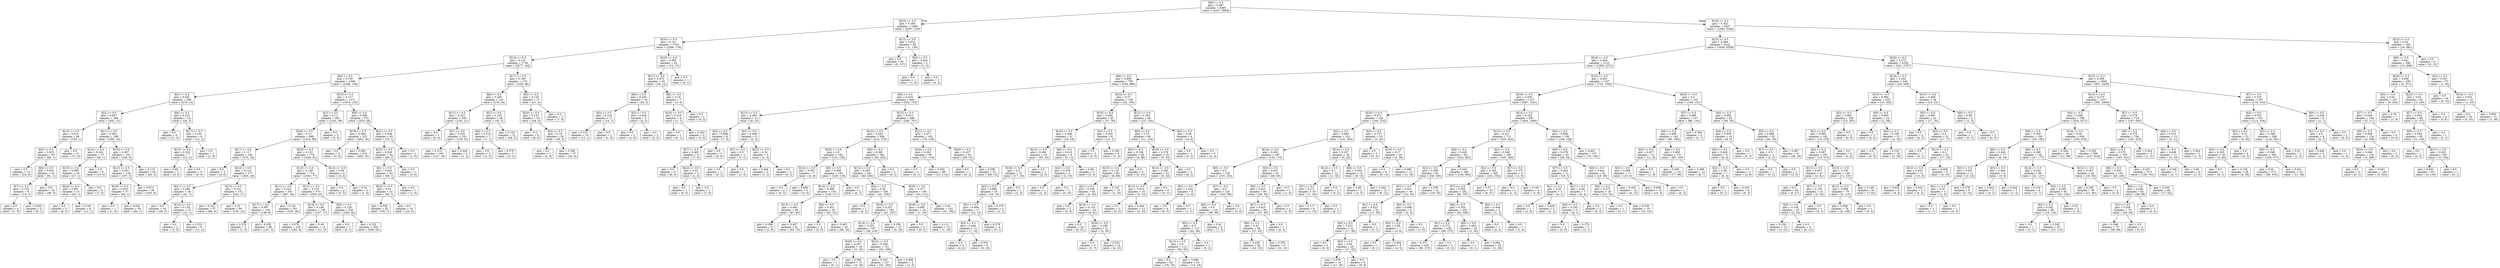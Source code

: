 digraph Tree {
node [shape=box] ;
0 [label="X[9] <= 0.5\ngini = 0.487\nsamples = 6385\nvalue = [4237, 5858]"] ;
1 [label="X[10] <= 0.5\ngini = 0.194\nsamples = 1848\nvalue = [2597, 318]"] ;
0 -> 1 [labeldistance=2.5, labelangle=45, headlabel="True"] ;
2 [label="X[16] <= 0.5\ngini = 0.121\nsamples = 1763\nvalue = [2596, 179]"] ;
1 -> 2 ;
3 [label="X[12] <= 0.5\ngini = 0.114\nsamples = 1739\nvalue = [2577, 166]"] ;
2 -> 3 ;
4 [label="X[4] <= 0.5\ngini = 0.105\nsamples = 1569\nvalue = [2348, 138]"] ;
3 -> 4 ;
5 [label="X[3] <= 0.5\ngini = 0.052\nsamples = 298\nvalue = [474, 13]"] ;
4 -> 5 ;
6 [label="X[2] <= 0.5\ngini = 0.047\nsamples = 284\nvalue = [450, 11]"] ;
5 -> 6 ;
7 [label="X[13] <= 0.5\ngini = 0.013\nsamples = 96\nvalue = [155, 1]"] ;
6 -> 7 ;
8 [label="X[0] <= 0.5\ngini = 0.023\nsamples = 55\nvalue = [84, 1]"] ;
7 -> 8 ;
9 [label="gini = 0.0\nsamples = 14\nvalue = [23, 0]"] ;
8 -> 9 ;
10 [label="X[6] <= 0.5\ngini = 0.032\nsamples = 41\nvalue = [61, 1]"] ;
8 -> 10 ;
11 [label="X[7] <= 0.5\ngini = 0.133\nsamples = 9\nvalue = [13, 1]"] ;
10 -> 11 ;
12 [label="gini = 0.0\nsamples = 4\nvalue = [7, 0]"] ;
11 -> 12 ;
13 [label="gini = 0.245\nsamples = 5\nvalue = [6, 1]"] ;
11 -> 13 ;
14 [label="gini = 0.0\nsamples = 32\nvalue = [48, 0]"] ;
10 -> 14 ;
15 [label="gini = 0.0\nsamples = 41\nvalue = [71, 0]"] ;
7 -> 15 ;
16 [label="X[11] <= 0.5\ngini = 0.063\nsamples = 188\nvalue = [295, 10]"] ;
6 -> 16 ;
17 [label="X[14] <= 0.5\ngini = 0.042\nsamples = 27\nvalue = [46, 1]"] ;
16 -> 17 ;
18 [label="X[15] <= 0.5\ngini = 0.069\nsamples = 18\nvalue = [27, 1]"] ;
17 -> 18 ;
19 [label="X[24] <= 0.5\ngini = 0.091\nsamples = 13\nvalue = [20, 1]"] ;
18 -> 19 ;
20 [label="gini = 0.0\nsamples = 5\nvalue = [8, 0]"] ;
19 -> 20 ;
21 [label="gini = 0.142\nsamples = 8\nvalue = [12, 1]"] ;
19 -> 21 ;
22 [label="gini = 0.0\nsamples = 5\nvalue = [7, 0]"] ;
18 -> 22 ;
23 [label="gini = 0.0\nsamples = 9\nvalue = [19, 0]"] ;
17 -> 23 ;
24 [label="X[14] <= 0.5\ngini = 0.067\nsamples = 161\nvalue = [249, 9]"] ;
16 -> 24 ;
25 [label="X[13] <= 0.5\ngini = 0.051\nsamples = 116\nvalue = [187, 5]"] ;
24 -> 25 ;
26 [label="X[19] <= 0.5\ngini = 0.023\nsamples = 57\nvalue = [84, 1]"] ;
25 -> 26 ;
27 [label="gini = 0.0\nsamples = 1\nvalue = [1, 0]"] ;
26 -> 27 ;
28 [label="gini = 0.024\nsamples = 56\nvalue = [83, 1]"] ;
26 -> 28 ;
29 [label="gini = 0.072\nsamples = 59\nvalue = [103, 4]"] ;
25 -> 29 ;
30 [label="gini = 0.114\nsamples = 45\nvalue = [62, 4]"] ;
24 -> 30 ;
31 [label="X[6] <= 0.5\ngini = 0.142\nsamples = 14\nvalue = [24, 2]"] ;
5 -> 31 ;
32 [label="gini = 0.0\nsamples = 6\nvalue = [11, 0]"] ;
31 -> 32 ;
33 [label="X[17] <= 0.5\ngini = 0.231\nsamples = 8\nvalue = [13, 2]"] ;
31 -> 33 ;
34 [label="X[13] <= 0.5\ngini = 0.245\nsamples = 7\nvalue = [12, 2]"] ;
33 -> 34 ;
35 [label="gini = 0.48\nsamples = 2\nvalue = [3, 2]"] ;
34 -> 35 ;
36 [label="gini = 0.0\nsamples = 5\nvalue = [9, 0]"] ;
34 -> 36 ;
37 [label="gini = 0.0\nsamples = 1\nvalue = [1, 0]"] ;
33 -> 37 ;
38 [label="X[15] <= 0.5\ngini = 0.117\nsamples = 1271\nvalue = [1874, 125]"] ;
4 -> 38 ;
39 [label="X[1] <= 0.5\ngini = 0.13\nsamples = 901\nvalue = [1321, 99]"] ;
38 -> 39 ;
40 [label="X[24] <= 0.5\ngini = 0.13\nsamples = 898\nvalue = [1316, 99]"] ;
39 -> 40 ;
41 [label="X[17] <= 0.5\ngini = 0.117\nsamples = 180\nvalue = [270, 18]"] ;
40 -> 41 ;
42 [label="gini = 0.0\nsamples = 3\nvalue = [5, 0]"] ;
41 -> 42 ;
43 [label="X[23] <= 0.5\ngini = 0.119\nsamples = 177\nvalue = [265, 18]"] ;
41 -> 43 ;
44 [label="X[21] <= 0.5\ngini = 0.046\nsamples = 26\nvalue = [41, 1]"] ;
43 -> 44 ;
45 [label="gini = 0.0\nsamples = 16\nvalue = [28, 0]"] ;
44 -> 45 ;
46 [label="X[13] <= 0.5\ngini = 0.133\nsamples = 10\nvalue = [13, 1]"] ;
44 -> 46 ;
47 [label="gini = 0.0\nsamples = 2\nvalue = [2, 0]"] ;
46 -> 47 ;
48 [label="gini = 0.153\nsamples = 8\nvalue = [11, 1]"] ;
46 -> 48 ;
49 [label="X[13] <= 0.5\ngini = 0.131\nsamples = 151\nvalue = [224, 17]"] ;
43 -> 49 ;
50 [label="gini = 0.101\nsamples = 57\nvalue = [89, 5]"] ;
49 -> 50 ;
51 [label="gini = 0.15\nsamples = 94\nvalue = [135, 12]"] ;
49 -> 51 ;
52 [label="X[20] <= 0.5\ngini = 0.133\nsamples = 718\nvalue = [1046, 81]"] ;
40 -> 52 ;
53 [label="X[13] <= 0.5\ngini = 0.128\nsamples = 714\nvalue = [1043, 77]"] ;
52 -> 53 ;
54 [label="X[11] <= 0.5\ngini = 0.122\nsamples = 341\nvalue = [487, 34]"] ;
53 -> 54 ;
55 [label="X[17] <= 0.5\ngini = 0.097\nsamples = 100\nvalue = [148, 8]"] ;
54 -> 55 ;
56 [label="gini = 0.278\nsamples = 2\nvalue = [1, 5]"] ;
55 -> 56 ;
57 [label="gini = 0.039\nsamples = 98\nvalue = [147, 3]"] ;
55 -> 57 ;
58 [label="gini = 0.132\nsamples = 241\nvalue = [339, 26]"] ;
54 -> 58 ;
59 [label="X[11] <= 0.5\ngini = 0.133\nsamples = 373\nvalue = [556, 43]"] ;
53 -> 59 ;
60 [label="X[19] <= 0.5\ngini = 0.146\nsamples = 138\nvalue = [197, 17]"] ;
59 -> 60 ;
61 [label="gini = 0.079\nsamples = 126\nvalue = [185, 8]"] ;
60 -> 61 ;
62 [label="gini = 0.49\nsamples = 12\nvalue = [12, 9]"] ;
60 -> 62 ;
63 [label="X[0] <= 0.5\ngini = 0.126\nsamples = 235\nvalue = [359, 26]"] ;
59 -> 63 ;
64 [label="gini = 0.0\nsamples = 1\nvalue = [0, 1]"] ;
63 -> 64 ;
65 [label="gini = 0.122\nsamples = 234\nvalue = [359, 25]"] ;
63 -> 65 ;
66 [label="X[14] <= 0.5\ngini = 0.49\nsamples = 4\nvalue = [3, 4]"] ;
52 -> 66 ;
67 [label="gini = 0.0\nsamples = 2\nvalue = [2, 0]"] ;
66 -> 67 ;
68 [label="gini = 0.32\nsamples = 2\nvalue = [1, 4]"] ;
66 -> 68 ;
69 [label="gini = 0.0\nsamples = 3\nvalue = [5, 0]"] ;
39 -> 69 ;
70 [label="X[8] <= 0.5\ngini = 0.086\nsamples = 370\nvalue = [553, 26]"] ;
38 -> 70 ;
71 [label="X[19] <= 0.5\ngini = 0.094\nsamples = 325\nvalue = [483, 25]"] ;
70 -> 71 ;
72 [label="gini = 0.0\nsamples = 2\nvalue = [3, 0]"] ;
71 -> 72 ;
73 [label="gini = 0.094\nsamples = 323\nvalue = [480, 25]"] ;
71 -> 73 ;
74 [label="X[21] <= 0.5\ngini = 0.028\nsamples = 45\nvalue = [70, 1]"] ;
70 -> 74 ;
75 [label="X[22] <= 0.5\ngini = 0.028\nsamples = 44\nvalue = [69, 1]"] ;
74 -> 75 ;
76 [label="X[1] <= 0.5\ngini = 0.029\nsamples = 43\nvalue = [66, 1]"] ;
75 -> 76 ;
77 [label="X[23] <= 0.5\ngini = 0.03\nsamples = 42\nvalue = [65, 1]"] ;
76 -> 77 ;
78 [label="gini = 0.038\nsamples = 32\nvalue = [50, 1]"] ;
77 -> 78 ;
79 [label="gini = 0.0\nsamples = 10\nvalue = [15, 0]"] ;
77 -> 79 ;
80 [label="gini = 0.0\nsamples = 1\nvalue = [1, 0]"] ;
76 -> 80 ;
81 [label="gini = 0.0\nsamples = 1\nvalue = [3, 0]"] ;
75 -> 81 ;
82 [label="gini = 0.0\nsamples = 1\nvalue = [1, 0]"] ;
74 -> 82 ;
83 [label="X[17] <= 0.5\ngini = 0.194\nsamples = 170\nvalue = [229, 28]"] ;
3 -> 83 ;
84 [label="X[6] <= 0.5\ngini = 0.209\nsamples = 133\nvalue = [178, 24]"] ;
83 -> 84 ;
85 [label="X[11] <= 0.5\ngini = 0.223\nsamples = 105\nvalue = [143, 21]"] ;
84 -> 85 ;
86 [label="gini = 0.0\nsamples = 3\nvalue = [5, 0]"] ;
85 -> 86 ;
87 [label="X[7] <= 0.5\ngini = 0.229\nsamples = 102\nvalue = [138, 21]"] ;
85 -> 87 ;
88 [label="gini = 0.214\nsamples = 100\nvalue = [137, 19]"] ;
87 -> 88 ;
89 [label="gini = 0.444\nsamples = 2\nvalue = [1, 2]"] ;
87 -> 89 ;
90 [label="X[2] <= 0.5\ngini = 0.145\nsamples = 28\nvalue = [35, 3]"] ;
84 -> 90 ;
91 [label="X[0] <= 0.5\ngini = 0.219\nsamples = 7\nvalue = [7, 1]"] ;
90 -> 91 ;
92 [label="gini = 0.0\nsamples = 2\nvalue = [2, 0]"] ;
91 -> 92 ;
93 [label="gini = 0.278\nsamples = 5\nvalue = [5, 1]"] ;
91 -> 93 ;
94 [label="gini = 0.124\nsamples = 21\nvalue = [28, 2]"] ;
90 -> 94 ;
95 [label="X[2] <= 0.5\ngini = 0.135\nsamples = 37\nvalue = [51, 4]"] ;
83 -> 95 ;
96 [label="X[24] <= 0.5\ngini = 0.153\nsamples = 34\nvalue = [44, 4]"] ;
95 -> 96 ;
97 [label="gini = 0.0\nsamples = 6\nvalue = [8, 0]"] ;
96 -> 97 ;
98 [label="X[4] <= 0.5\ngini = 0.18\nsamples = 28\nvalue = [36, 4]"] ;
96 -> 98 ;
99 [label="gini = 0.0\nsamples = 1\nvalue = [2, 0]"] ;
98 -> 99 ;
100 [label="gini = 0.188\nsamples = 27\nvalue = [34, 4]"] ;
98 -> 100 ;
101 [label="gini = 0.0\nsamples = 3\nvalue = [7, 0]"] ;
95 -> 101 ;
102 [label="X[20] <= 0.5\ngini = 0.482\nsamples = 24\nvalue = [19, 13]"] ;
2 -> 102 ;
103 [label="X[17] <= 0.5\ngini = 0.475\nsamples = 23\nvalue = [19, 12]"] ;
102 -> 103 ;
104 [label="X[6] <= 0.5\ngini = 0.245\nsamples = 16\nvalue = [18, 3]"] ;
103 -> 104 ;
105 [label="X[5] <= 0.5\ngini = 0.124\nsamples = 11\nvalue = [14, 1]"] ;
104 -> 105 ;
106 [label="gini = 0.133\nsamples = 10\nvalue = [13, 1]"] ;
105 -> 106 ;
107 [label="gini = 0.0\nsamples = 1\nvalue = [1, 0]"] ;
105 -> 107 ;
108 [label="X[2] <= 0.5\ngini = 0.444\nsamples = 5\nvalue = [4, 2]"] ;
104 -> 108 ;
109 [label="gini = 0.0\nsamples = 2\nvalue = [2, 0]"] ;
108 -> 109 ;
110 [label="gini = 0.5\nsamples = 3\nvalue = [2, 2]"] ;
108 -> 110 ;
111 [label="X[6] <= 0.5\ngini = 0.18\nsamples = 7\nvalue = [1, 9]"] ;
103 -> 111 ;
112 [label="X[24] <= 0.5\ngini = 0.219\nsamples = 6\nvalue = [1, 7]"] ;
111 -> 112 ;
113 [label="gini = 0.0\nsamples = 1\nvalue = [0, 1]"] ;
112 -> 113 ;
114 [label="gini = 0.245\nsamples = 5\nvalue = [1, 6]"] ;
112 -> 114 ;
115 [label="gini = 0.0\nsamples = 1\nvalue = [0, 2]"] ;
111 -> 115 ;
116 [label="gini = 0.0\nsamples = 1\nvalue = [0, 1]"] ;
102 -> 116 ;
117 [label="X[12] <= 0.5\ngini = 0.014\nsamples = 85\nvalue = [1, 139]"] ;
1 -> 117 ;
118 [label="gini = 0.0\nsamples = 83\nvalue = [0, 137]"] ;
117 -> 118 ;
119 [label="X[0] <= 0.5\ngini = 0.444\nsamples = 2\nvalue = [1, 2]"] ;
117 -> 119 ;
120 [label="gini = 0.0\nsamples = 1\nvalue = [1, 0]"] ;
119 -> 120 ;
121 [label="gini = 0.0\nsamples = 1\nvalue = [0, 2]"] ;
119 -> 121 ;
122 [label="X[16] <= 0.5\ngini = 0.352\nsamples = 4537\nvalue = [1640, 5540]"] ;
0 -> 122 [labeldistance=2.5, labelangle=-45, headlabel="False"] ;
123 [label="X[23] <= 0.5\ngini = 0.369\nsamples = 4232\nvalue = [1630, 5059]"] ;
122 -> 123 ;
124 [label="X[24] <= 0.5\ngini = 0.438\nsamples = 2132\nvalue = [1089, 2272]"] ;
123 -> 124 ;
125 [label="X[6] <= 0.5\ngini = 0.409\nsamples = 795\nvalue = [354, 880]"] ;
124 -> 125 ;
126 [label="X[0] <= 0.5\ngini = 0.416\nsamples = 659\nvalue = [302, 720]"] ;
125 -> 126 ;
127 [label="X[13] <= 0.5\ngini = 0.483\nsamples = 13\nvalue = [9, 13]"] ;
126 -> 127 ;
128 [label="X[3] <= 0.5\ngini = 0.498\nsamples = 8\nvalue = [7, 8]"] ;
127 -> 128 ;
129 [label="X[7] <= 0.5\ngini = 0.463\nsamples = 5\nvalue = [7, 4]"] ;
128 -> 129 ;
130 [label="gini = 0.0\nsamples = 3\nvalue = [6, 0]"] ;
129 -> 130 ;
131 [label="X[22] <= 0.5\ngini = 0.32\nsamples = 2\nvalue = [1, 4]"] ;
129 -> 131 ;
132 [label="gini = 0.0\nsamples = 1\nvalue = [0, 4]"] ;
131 -> 132 ;
133 [label="gini = 0.0\nsamples = 1\nvalue = [1, 0]"] ;
131 -> 133 ;
134 [label="gini = 0.0\nsamples = 3\nvalue = [0, 4]"] ;
128 -> 134 ;
135 [label="X[3] <= 0.5\ngini = 0.408\nsamples = 5\nvalue = [2, 5]"] ;
127 -> 135 ;
136 [label="X[7] <= 0.5\ngini = 0.5\nsamples = 2\nvalue = [1, 1]"] ;
135 -> 136 ;
137 [label="gini = 0.0\nsamples = 1\nvalue = [0, 1]"] ;
136 -> 137 ;
138 [label="gini = 0.0\nsamples = 1\nvalue = [1, 0]"] ;
136 -> 138 ;
139 [label="X[22] <= 0.5\ngini = 0.32\nsamples = 3\nvalue = [1, 4]"] ;
135 -> 139 ;
140 [label="gini = 0.444\nsamples = 2\nvalue = [1, 2]"] ;
139 -> 140 ;
141 [label="gini = 0.0\nsamples = 1\nvalue = [0, 2]"] ;
139 -> 141 ;
142 [label="X[15] <= 0.5\ngini = 0.414\nsamples = 646\nvalue = [293, 707]"] ;
126 -> 142 ;
143 [label="X[22] <= 0.5\ngini = 0.394\nsamples = 504\nvalue = [214, 578]"] ;
142 -> 143 ;
144 [label="X[20] <= 0.5\ngini = 0.5\nsamples = 162\nvalue = [131, 126]"] ;
143 -> 144 ;
145 [label="X[14] <= 0.5\ngini = 0.397\nsamples = 7\nvalue = [3, 8]"] ;
144 -> 145 ;
146 [label="gini = 0.0\nsamples = 2\nvalue = [0, 3]"] ;
145 -> 146 ;
147 [label="gini = 0.469\nsamples = 5\nvalue = [3, 5]"] ;
145 -> 147 ;
148 [label="X[5] <= 0.5\ngini = 0.499\nsamples = 155\nvalue = [128, 118]"] ;
144 -> 148 ;
149 [label="X[14] <= 0.5\ngini = 0.499\nsamples = 154\nvalue = [128, 117]"] ;
148 -> 149 ;
150 [label="X[13] <= 0.5\ngini = 0.493\nsamples = 99\nvalue = [67, 85]"] ;
149 -> 150 ;
151 [label="gini = 0.298\nsamples = 8\nvalue = [2, 9]"] ;
150 -> 151 ;
152 [label="gini = 0.497\nsamples = 91\nvalue = [65, 76]"] ;
150 -> 152 ;
153 [label="X[4] <= 0.5\ngini = 0.451\nsamples = 55\nvalue = [61, 32]"] ;
149 -> 153 ;
154 [label="gini = 0.0\nsamples = 2\nvalue = [5, 0]"] ;
153 -> 154 ;
155 [label="gini = 0.463\nsamples = 53\nvalue = [56, 32]"] ;
153 -> 155 ;
156 [label="gini = 0.0\nsamples = 1\nvalue = [0, 1]"] ;
148 -> 156 ;
157 [label="X[5] <= 0.5\ngini = 0.262\nsamples = 342\nvalue = [83, 452]"] ;
143 -> 157 ;
158 [label="X[13] <= 0.5\ngini = 0.263\nsamples = 341\nvalue = [83, 450]"] ;
157 -> 158 ;
159 [label="X[4] <= 0.5\ngini = 0.25\nsamples = 183\nvalue = [41, 239]"] ;
158 -> 159 ;
160 [label="gini = 0.0\nsamples = 1\nvalue = [0, 2]"] ;
159 -> 160 ;
161 [label="X[18] <= 0.5\ngini = 0.251\nsamples = 182\nvalue = [41, 237]"] ;
159 -> 161 ;
162 [label="X[14] <= 0.5\ngini = 0.253\nsamples = 167\nvalue = [38, 218]"] ;
161 -> 162 ;
163 [label="X[20] <= 0.5\ngini = 0.287\nsamples = 16\nvalue = [4, 19]"] ;
162 -> 163 ;
164 [label="gini = 0.0\nsamples = 1\nvalue = [0, 1]"] ;
163 -> 164 ;
165 [label="gini = 0.298\nsamples = 15\nvalue = [4, 18]"] ;
163 -> 165 ;
166 [label="X[19] <= 0.5\ngini = 0.249\nsamples = 151\nvalue = [34, 199]"] ;
162 -> 166 ;
167 [label="gini = 0.243\nsamples = 147\nvalue = [32, 194]"] ;
166 -> 167 ;
168 [label="gini = 0.408\nsamples = 4\nvalue = [2, 5]"] ;
166 -> 168 ;
169 [label="gini = 0.236\nsamples = 15\nvalue = [3, 19]"] ;
161 -> 169 ;
170 [label="X[20] <= 0.5\ngini = 0.277\nsamples = 158\nvalue = [42, 211]"] ;
158 -> 170 ;
171 [label="X[18] <= 0.5\ngini = 0.095\nsamples = 16\nvalue = [1, 19]"] ;
170 -> 171 ;
172 [label="gini = 0.0\nsamples = 3\nvalue = [0, 3]"] ;
171 -> 172 ;
173 [label="gini = 0.111\nsamples = 13\nvalue = [1, 16]"] ;
171 -> 173 ;
174 [label="gini = 0.29\nsamples = 142\nvalue = [41, 192]"] ;
170 -> 174 ;
175 [label="gini = 0.0\nsamples = 1\nvalue = [0, 2]"] ;
157 -> 175 ;
176 [label="X[21] <= 0.5\ngini = 0.471\nsamples = 142\nvalue = [79, 129]"] ;
142 -> 176 ;
177 [label="X[20] <= 0.5\ngini = 0.263\nsamples = 90\nvalue = [21, 114]"] ;
176 -> 177 ;
178 [label="gini = 0.0\nsamples = 1\nvalue = [0, 1]"] ;
177 -> 178 ;
179 [label="gini = 0.264\nsamples = 89\nvalue = [21, 113]"] ;
177 -> 179 ;
180 [label="X[20] <= 0.5\ngini = 0.327\nsamples = 52\nvalue = [58, 15]"] ;
176 -> 180 ;
181 [label="gini = 0.0\nsamples = 1\nvalue = [0, 2]"] ;
180 -> 181 ;
182 [label="gini = 0.299\nsamples = 51\nvalue = [58, 13]"] ;
180 -> 182 ;
183 [label="X[22] <= 0.5\ngini = 0.37\nsamples = 136\nvalue = [52, 160]"] ;
125 -> 183 ;
184 [label="X[15] <= 0.5\ngini = 0.495\nsamples = 40\nvalue = [37, 30]"] ;
183 -> 184 ;
185 [label="X[14] <= 0.5\ngini = 0.498\nsamples = 31\nvalue = [25, 28]"] ;
184 -> 185 ;
186 [label="X[12] <= 0.5\ngini = 0.494\nsamples = 22\nvalue = [20, 16]"] ;
185 -> 186 ;
187 [label="X[18] <= 0.5\ngini = 0.5\nsamples = 21\nvalue = [17, 16]"] ;
186 -> 187 ;
188 [label="X[3] <= 0.5\ngini = 0.499\nsamples = 20\nvalue = [15, 16]"] ;
187 -> 188 ;
189 [label="X[1] <= 0.5\ngini = 0.494\nsamples = 17\nvalue = [12, 15]"] ;
188 -> 189 ;
190 [label="X[2] <= 0.5\ngini = 0.444\nsamples = 13\nvalue = [7, 14]"] ;
189 -> 190 ;
191 [label="gini = 0.5\nsamples = 5\nvalue = [4, 4]"] ;
190 -> 191 ;
192 [label="gini = 0.355\nsamples = 8\nvalue = [3, 10]"] ;
190 -> 192 ;
193 [label="gini = 0.278\nsamples = 4\nvalue = [5, 1]"] ;
189 -> 193 ;
194 [label="gini = 0.375\nsamples = 3\nvalue = [3, 1]"] ;
188 -> 194 ;
195 [label="gini = 0.0\nsamples = 1\nvalue = [2, 0]"] ;
187 -> 195 ;
196 [label="gini = 0.0\nsamples = 1\nvalue = [3, 0]"] ;
186 -> 196 ;
197 [label="X[0] <= 0.5\ngini = 0.415\nsamples = 9\nvalue = [5, 12]"] ;
185 -> 197 ;
198 [label="X[2] <= 0.5\ngini = 0.278\nsamples = 4\nvalue = [2, 10]"] ;
197 -> 198 ;
199 [label="gini = 0.0\nsamples = 1\nvalue = [2, 0]"] ;
198 -> 199 ;
200 [label="gini = 0.0\nsamples = 3\nvalue = [0, 10]"] ;
198 -> 200 ;
201 [label="gini = 0.48\nsamples = 5\nvalue = [3, 2]"] ;
197 -> 201 ;
202 [label="X[2] <= 0.5\ngini = 0.245\nsamples = 9\nvalue = [12, 2]"] ;
184 -> 202 ;
203 [label="gini = 0.0\nsamples = 3\nvalue = [5, 0]"] ;
202 -> 203 ;
204 [label="gini = 0.346\nsamples = 6\nvalue = [7, 2]"] ;
202 -> 204 ;
205 [label="X[12] <= 0.5\ngini = 0.185\nsamples = 96\nvalue = [15, 130]"] ;
183 -> 205 ;
206 [label="X[0] <= 0.5\ngini = 0.15\nsamples = 90\nvalue = [11, 124]"] ;
205 -> 206 ;
207 [label="X[3] <= 0.5\ngini = 0.108\nsamples = 65\nvalue = [6, 99]"] ;
206 -> 207 ;
208 [label="X[15] <= 0.5\ngini = 0.118\nsamples = 60\nvalue = [6, 89]"] ;
207 -> 208 ;
209 [label="X[2] <= 0.5\ngini = 0.109\nsamples = 45\nvalue = [4, 65]"] ;
208 -> 209 ;
210 [label="gini = 0.0\nsamples = 2\nvalue = [0, 4]"] ;
209 -> 210 ;
211 [label="X[14] <= 0.5\ngini = 0.116\nsamples = 43\nvalue = [4, 61]"] ;
209 -> 211 ;
212 [label="gini = 0.0\nsamples = 22\nvalue = [0, 31]"] ;
211 -> 212 ;
213 [label="X[20] <= 0.5\ngini = 0.208\nsamples = 21\nvalue = [4, 30]"] ;
211 -> 213 ;
214 [label="gini = 0.0\nsamples = 5\nvalue = [0, 7]"] ;
213 -> 214 ;
215 [label="gini = 0.252\nsamples = 16\nvalue = [4, 23]"] ;
213 -> 215 ;
216 [label="gini = 0.142\nsamples = 15\nvalue = [2, 24]"] ;
208 -> 216 ;
217 [label="gini = 0.0\nsamples = 5\nvalue = [0, 10]"] ;
207 -> 217 ;
218 [label="X[18] <= 0.5\ngini = 0.278\nsamples = 25\nvalue = [5, 25]"] ;
206 -> 218 ;
219 [label="X[14] <= 0.5\ngini = 0.293\nsamples = 23\nvalue = [5, 23]"] ;
218 -> 219 ;
220 [label="X[13] <= 0.5\ngini = 0.415\nsamples = 15\nvalue = [5, 12]"] ;
219 -> 220 ;
221 [label="gini = 0.0\nsamples = 2\nvalue = [0, 2]"] ;
220 -> 221 ;
222 [label="gini = 0.444\nsamples = 13\nvalue = [5, 10]"] ;
220 -> 222 ;
223 [label="gini = 0.0\nsamples = 8\nvalue = [0, 11]"] ;
219 -> 223 ;
224 [label="gini = 0.0\nsamples = 2\nvalue = [0, 2]"] ;
218 -> 224 ;
225 [label="X[2] <= 0.5\ngini = 0.48\nsamples = 6\nvalue = [4, 6]"] ;
205 -> 225 ;
226 [label="gini = 0.0\nsamples = 1\nvalue = [0, 2]"] ;
225 -> 226 ;
227 [label="gini = 0.5\nsamples = 5\nvalue = [4, 4]"] ;
225 -> 227 ;
228 [label="X[15] <= 0.5\ngini = 0.452\nsamples = 1337\nvalue = [735, 1392]"] ;
124 -> 228 ;
229 [label="X[19] <= 0.5\ngini = 0.436\nsamples = 1127\nvalue = [587, 1241]"] ;
228 -> 229 ;
230 [label="X[18] <= 0.5\ngini = 0.471\nsamples = 236\nvalue = [144, 235]"] ;
229 -> 230 ;
231 [label="X[2] <= 0.5\ngini = 0.484\nsamples = 213\nvalue = [141, 203]"] ;
230 -> 231 ;
232 [label="X[14] <= 0.5\ngini = 0.492\nsamples = 187\nvalue = [132, 170]"] ;
231 -> 232 ;
233 [label="X[0] <= 0.5\ngini = 0.5\nsamples = 126\nvalue = [103, 105]"] ;
232 -> 233 ;
234 [label="X[5] <= 0.5\ngini = 0.245\nsamples = 6\nvalue = [1, 6]"] ;
233 -> 234 ;
235 [label="gini = 0.0\nsamples = 4\nvalue = [0, 5]"] ;
234 -> 235 ;
236 [label="gini = 0.5\nsamples = 2\nvalue = [1, 1]"] ;
234 -> 236 ;
237 [label="X[7] <= 0.5\ngini = 0.5\nsamples = 120\nvalue = [102, 99]"] ;
233 -> 237 ;
238 [label="X[6] <= 0.5\ngini = 0.5\nsamples = 119\nvalue = [99, 99]"] ;
237 -> 238 ;
239 [label="X[5] <= 0.5\ngini = 0.5\nsamples = 113\nvalue = [92, 96]"] ;
238 -> 239 ;
240 [label="X[12] <= 0.5\ngini = 0.5\nsamples = 112\nvalue = [92, 93]"] ;
239 -> 240 ;
241 [label="gini = 0.5\nsamples = 93\nvalue = [78, 74]"] ;
240 -> 241 ;
242 [label="gini = 0.489\nsamples = 19\nvalue = [14, 19]"] ;
240 -> 242 ;
243 [label="gini = 0.0\nsamples = 1\nvalue = [0, 3]"] ;
239 -> 243 ;
244 [label="gini = 0.42\nsamples = 6\nvalue = [7, 3]"] ;
238 -> 244 ;
245 [label="gini = 0.0\nsamples = 1\nvalue = [3, 0]"] ;
237 -> 245 ;
246 [label="X[3] <= 0.5\ngini = 0.427\nsamples = 61\nvalue = [29, 65]"] ;
232 -> 246 ;
247 [label="X[5] <= 0.5\ngini = 0.421\nsamples = 60\nvalue = [28, 65]"] ;
246 -> 247 ;
248 [label="X[7] <= 0.5\ngini = 0.415\nsamples = 59\nvalue = [27, 65]"] ;
247 -> 248 ;
249 [label="X[6] <= 0.5\ngini = 0.42\nsamples = 58\nvalue = [27, 63]"] ;
248 -> 249 ;
250 [label="gini = 0.429\nsamples = 49\nvalue = [24, 53]"] ;
249 -> 250 ;
251 [label="gini = 0.355\nsamples = 9\nvalue = [3, 10]"] ;
249 -> 251 ;
252 [label="gini = 0.0\nsamples = 1\nvalue = [0, 2]"] ;
248 -> 252 ;
253 [label="gini = 0.0\nsamples = 1\nvalue = [1, 0]"] ;
247 -> 253 ;
254 [label="gini = 0.0\nsamples = 1\nvalue = [1, 0]"] ;
246 -> 254 ;
255 [label="X[14] <= 0.5\ngini = 0.337\nsamples = 26\nvalue = [9, 33]"] ;
231 -> 255 ;
256 [label="X[12] <= 0.5\ngini = 0.1\nsamples = 11\nvalue = [1, 18]"] ;
255 -> 256 ;
257 [label="X[7] <= 0.5\ngini = 0.111\nsamples = 10\nvalue = [1, 16]"] ;
256 -> 257 ;
258 [label="gini = 0.117\nsamples = 9\nvalue = [1, 15]"] ;
257 -> 258 ;
259 [label="gini = 0.0\nsamples = 1\nvalue = [0, 1]"] ;
257 -> 259 ;
260 [label="gini = 0.0\nsamples = 1\nvalue = [0, 2]"] ;
256 -> 260 ;
261 [label="X[6] <= 0.5\ngini = 0.454\nsamples = 15\nvalue = [8, 15]"] ;
255 -> 261 ;
262 [label="gini = 0.48\nsamples = 2\nvalue = [2, 3]"] ;
261 -> 262 ;
263 [label="gini = 0.444\nsamples = 13\nvalue = [6, 12]"] ;
261 -> 263 ;
264 [label="X[4] <= 0.5\ngini = 0.157\nsamples = 23\nvalue = [3, 32]"] ;
230 -> 264 ;
265 [label="gini = 0.0\nsamples = 3\nvalue = [0, 3]"] ;
264 -> 265 ;
266 [label="X[14] <= 0.5\ngini = 0.17\nsamples = 20\nvalue = [3, 29]"] ;
264 -> 266 ;
267 [label="gini = 0.0\nsamples = 8\nvalue = [0, 13]"] ;
266 -> 267 ;
268 [label="gini = 0.266\nsamples = 12\nvalue = [3, 16]"] ;
266 -> 268 ;
269 [label="X[14] <= 0.5\ngini = 0.425\nsamples = 891\nvalue = [443, 1006]"] ;
229 -> 269 ;
270 [label="X[12] <= 0.5\ngini = 0.411\nsamples = 711\nvalue = [335, 822]"] ;
269 -> 270 ;
271 [label="X[4] <= 0.5\ngini = 0.445\nsamples = 421\nvalue = [232, 462]"] ;
270 -> 271 ;
272 [label="X[2] <= 0.5\ngini = 0.399\nsamples = 81\nvalue = [38, 100]"] ;
271 -> 272 ;
273 [label="X[7] <= 0.5\ngini = 0.441\nsamples = 40\nvalue = [22, 45]"] ;
272 -> 273 ;
274 [label="X[1] <= 0.5\ngini = 0.423\nsamples = 32\nvalue = [17, 39]"] ;
273 -> 274 ;
275 [label="X[6] <= 0.5\ngini = 0.427\nsamples = 31\nvalue = [17, 38]"] ;
274 -> 275 ;
276 [label="gini = 0.0\nsamples = 2\nvalue = [0, 3]"] ;
275 -> 276 ;
277 [label="X[3] <= 0.5\ngini = 0.44\nsamples = 29\nvalue = [17, 35]"] ;
275 -> 277 ;
278 [label="gini = 0.478\nsamples = 24\nvalue = [17, 26]"] ;
277 -> 278 ;
279 [label="gini = 0.0\nsamples = 5\nvalue = [0, 9]"] ;
277 -> 279 ;
280 [label="gini = 0.0\nsamples = 1\nvalue = [0, 1]"] ;
274 -> 280 ;
281 [label="X[0] <= 0.5\ngini = 0.496\nsamples = 8\nvalue = [5, 6]"] ;
273 -> 281 ;
282 [label="X[3] <= 0.5\ngini = 0.48\nsamples = 7\nvalue = [4, 6]"] ;
281 -> 282 ;
283 [label="gini = 0.0\nsamples = 1\nvalue = [0, 1]"] ;
282 -> 283 ;
284 [label="gini = 0.494\nsamples = 6\nvalue = [4, 5]"] ;
282 -> 284 ;
285 [label="gini = 0.0\nsamples = 1\nvalue = [1, 0]"] ;
281 -> 285 ;
286 [label="gini = 0.349\nsamples = 41\nvalue = [16, 55]"] ;
272 -> 286 ;
287 [label="gini = 0.454\nsamples = 340\nvalue = [194, 362]"] ;
271 -> 287 ;
288 [label="X[3] <= 0.5\ngini = 0.346\nsamples = 290\nvalue = [103, 360]"] ;
270 -> 288 ;
289 [label="X[2] <= 0.5\ngini = 0.345\nsamples = 285\nvalue = [101, 354]"] ;
288 -> 289 ;
290 [label="X[7] <= 0.5\ngini = 0.355\nsamples = 252\nvalue = [92, 307]"] ;
289 -> 290 ;
291 [label="X[6] <= 0.5\ngini = 0.354\nsamples = 250\nvalue = [91, 305]"] ;
290 -> 291 ;
292 [label="X[1] <= 0.5\ngini = 0.372\nsamples = 230\nvalue = [90, 275]"] ;
291 -> 292 ;
293 [label="gini = 0.373\nsamples = 229\nvalue = [90, 273]"] ;
292 -> 293 ;
294 [label="gini = 0.0\nsamples = 1\nvalue = [0, 2]"] ;
292 -> 294 ;
295 [label="X[0] <= 0.5\ngini = 0.062\nsamples = 20\nvalue = [1, 30]"] ;
291 -> 295 ;
296 [label="gini = 0.0\nsamples = 1\nvalue = [0, 1]"] ;
295 -> 296 ;
297 [label="gini = 0.064\nsamples = 19\nvalue = [1, 29]"] ;
295 -> 297 ;
298 [label="X[0] <= 0.5\ngini = 0.444\nsamples = 2\nvalue = [1, 2]"] ;
290 -> 298 ;
299 [label="gini = 0.0\nsamples = 1\nvalue = [0, 2]"] ;
298 -> 299 ;
300 [label="gini = 0.0\nsamples = 1\nvalue = [1, 0]"] ;
298 -> 300 ;
301 [label="gini = 0.27\nsamples = 33\nvalue = [9, 47]"] ;
289 -> 301 ;
302 [label="X[7] <= 0.5\ngini = 0.375\nsamples = 5\nvalue = [2, 6]"] ;
288 -> 302 ;
303 [label="gini = 0.0\nsamples = 1\nvalue = [1, 0]"] ;
302 -> 303 ;
304 [label="gini = 0.245\nsamples = 4\nvalue = [1, 6]"] ;
302 -> 304 ;
305 [label="X[4] <= 0.5\ngini = 0.466\nsamples = 180\nvalue = [108, 184]"] ;
269 -> 305 ;
306 [label="X[6] <= 0.5\ngini = 0.479\nsamples = 43\nvalue = [29, 44]"] ;
305 -> 306 ;
307 [label="X[7] <= 0.5\ngini = 0.444\nsamples = 11\nvalue = [10, 5]"] ;
306 -> 307 ;
308 [label="X[1] <= 0.5\ngini = 0.32\nsamples = 4\nvalue = [4, 1]"] ;
307 -> 308 ;
309 [label="gini = 0.0\nsamples = 1\nvalue = [2, 0]"] ;
308 -> 309 ;
310 [label="gini = 0.444\nsamples = 3\nvalue = [2, 1]"] ;
308 -> 310 ;
311 [label="X[1] <= 0.5\ngini = 0.48\nsamples = 7\nvalue = [6, 4]"] ;
307 -> 311 ;
312 [label="X[0] <= 0.5\ngini = 0.245\nsamples = 5\nvalue = [6, 1]"] ;
311 -> 312 ;
313 [label="gini = 0.0\nsamples = 2\nvalue = [3, 0]"] ;
312 -> 313 ;
314 [label="gini = 0.375\nsamples = 3\nvalue = [3, 1]"] ;
312 -> 314 ;
315 [label="gini = 0.0\nsamples = 2\nvalue = [0, 3]"] ;
311 -> 315 ;
316 [label="X[0] <= 0.5\ngini = 0.441\nsamples = 32\nvalue = [19, 39]"] ;
306 -> 316 ;
317 [label="X[2] <= 0.5\ngini = 0.473\nsamples = 20\nvalue = [15, 24]"] ;
316 -> 317 ;
318 [label="gini = 0.0\nsamples = 1\nvalue = [0, 1]"] ;
317 -> 318 ;
319 [label="gini = 0.478\nsamples = 19\nvalue = [15, 23]"] ;
317 -> 319 ;
320 [label="gini = 0.332\nsamples = 12\nvalue = [4, 15]"] ;
316 -> 320 ;
321 [label="gini = 0.461\nsamples = 137\nvalue = [79, 140]"] ;
305 -> 321 ;
322 [label="X[20] <= 0.5\ngini = 0.5\nsamples = 210\nvalue = [148, 151]"] ;
228 -> 322 ;
323 [label="X[7] <= 0.5\ngini = 0.496\nsamples = 147\nvalue = [98, 116]"] ;
322 -> 323 ;
324 [label="X[0] <= 0.5\ngini = 0.498\nsamples = 143\nvalue = [96, 109]"] ;
323 -> 324 ;
325 [label="X[5] <= 0.5\ngini = 0.457\nsamples = 12\nvalue = [11, 6]"] ;
324 -> 325 ;
326 [label="X[3] <= 0.5\ngini = 0.469\nsamples = 11\nvalue = [10, 6]"] ;
325 -> 326 ;
327 [label="gini = 0.408\nsamples = 10\nvalue = [10, 4]"] ;
326 -> 327 ;
328 [label="gini = 0.0\nsamples = 1\nvalue = [0, 2]"] ;
326 -> 328 ;
329 [label="gini = 0.0\nsamples = 1\nvalue = [1, 0]"] ;
325 -> 329 ;
330 [label="X[6] <= 0.5\ngini = 0.495\nsamples = 131\nvalue = [85, 103]"] ;
324 -> 330 ;
331 [label="gini = 0.494\nsamples = 119\nvalue = [77, 96]"] ;
330 -> 331 ;
332 [label="gini = 0.498\nsamples = 12\nvalue = [8, 7]"] ;
330 -> 332 ;
333 [label="gini = 0.346\nsamples = 4\nvalue = [2, 7]"] ;
323 -> 333 ;
334 [label="X[0] <= 0.5\ngini = 0.484\nsamples = 63\nvalue = [50, 35]"] ;
322 -> 334 ;
335 [label="X[4] <= 0.5\ngini = 0.459\nsamples = 10\nvalue = [9, 5]"] ;
334 -> 335 ;
336 [label="X[3] <= 0.5\ngini = 0.426\nsamples = 9\nvalue = [9, 4]"] ;
335 -> 336 ;
337 [label="X[2] <= 0.5\ngini = 0.48\nsamples = 7\nvalue = [6, 4]"] ;
336 -> 337 ;
338 [label="gini = 0.0\nsamples = 1\nvalue = [0, 1]"] ;
337 -> 338 ;
339 [label="gini = 0.444\nsamples = 6\nvalue = [6, 3]"] ;
337 -> 339 ;
340 [label="gini = 0.0\nsamples = 2\nvalue = [3, 0]"] ;
336 -> 340 ;
341 [label="gini = 0.0\nsamples = 1\nvalue = [0, 1]"] ;
335 -> 341 ;
342 [label="X[4] <= 0.5\ngini = 0.488\nsamples = 53\nvalue = [41, 30]"] ;
334 -> 342 ;
343 [label="X[7] <= 0.5\ngini = 0.5\nsamples = 2\nvalue = [2, 2]"] ;
342 -> 343 ;
344 [label="gini = 0.0\nsamples = 1\nvalue = [0, 2]"] ;
343 -> 344 ;
345 [label="gini = 0.0\nsamples = 1\nvalue = [2, 0]"] ;
343 -> 345 ;
346 [label="gini = 0.487\nsamples = 51\nvalue = [39, 28]"] ;
342 -> 346 ;
347 [label="X[20] <= 0.5\ngini = 0.272\nsamples = 2100\nvalue = [541, 2787]"] ;
123 -> 347 ;
348 [label="X[19] <= 0.5\ngini = 0.162\nsamples = 246\nvalue = [34, 348]"] ;
347 -> 348 ;
349 [label="X[15] <= 0.5\ngini = 0.084\nsamples = 220\nvalue = [15, 325]"] ;
348 -> 349 ;
350 [label="X[3] <= 0.5\ngini = 0.083\nsamples = 196\nvalue = [13, 287]"] ;
349 -> 350 ;
351 [label="X[1] <= 0.5\ngini = 0.085\nsamples = 191\nvalue = [13, 278]"] ;
350 -> 351 ;
352 [label="X[4] <= 0.5\ngini = 0.087\nsamples = 187\nvalue = [13, 272]"] ;
351 -> 352 ;
353 [label="X[13] <= 0.5\ngini = 0.047\nsamples = 47\nvalue = [2, 81]"] ;
352 -> 353 ;
354 [label="gini = 0.0\nsamples = 26\nvalue = [0, 47]"] ;
353 -> 354 ;
355 [label="X[7] <= 0.5\ngini = 0.105\nsamples = 21\nvalue = [2, 34]"] ;
353 -> 355 ;
356 [label="X[0] <= 0.5\ngini = 0.108\nsamples = 20\nvalue = [2, 33]"] ;
355 -> 356 ;
357 [label="gini = 0.159\nsamples = 14\nvalue = [2, 21]"] ;
356 -> 357 ;
358 [label="gini = 0.0\nsamples = 6\nvalue = [0, 12]"] ;
356 -> 358 ;
359 [label="gini = 0.0\nsamples = 1\nvalue = [0, 1]"] ;
355 -> 359 ;
360 [label="X[13] <= 0.5\ngini = 0.103\nsamples = 140\nvalue = [11, 191]"] ;
352 -> 360 ;
361 [label="X[12] <= 0.5\ngini = 0.068\nsamples = 79\nvalue = [4, 110]"] ;
360 -> 361 ;
362 [label="gini = 0.069\nsamples = 78\nvalue = [4, 108]"] ;
361 -> 362 ;
363 [label="gini = 0.0\nsamples = 1\nvalue = [0, 2]"] ;
361 -> 363 ;
364 [label="gini = 0.146\nsamples = 61\nvalue = [7, 81]"] ;
360 -> 364 ;
365 [label="gini = 0.0\nsamples = 4\nvalue = [0, 6]"] ;
351 -> 365 ;
366 [label="gini = 0.0\nsamples = 5\nvalue = [0, 9]"] ;
350 -> 366 ;
367 [label="X[0] <= 0.5\ngini = 0.095\nsamples = 24\nvalue = [2, 38]"] ;
349 -> 367 ;
368 [label="gini = 0.0\nsamples = 3\nvalue = [0, 5]"] ;
367 -> 368 ;
369 [label="X[4] <= 0.5\ngini = 0.108\nsamples = 21\nvalue = [2, 33]"] ;
367 -> 369 ;
370 [label="gini = 0.0\nsamples = 2\nvalue = [0, 5]"] ;
369 -> 370 ;
371 [label="gini = 0.124\nsamples = 19\nvalue = [2, 28]"] ;
369 -> 371 ;
372 [label="X[15] <= 0.5\ngini = 0.495\nsamples = 26\nvalue = [19, 23]"] ;
348 -> 372 ;
373 [label="X[0] <= 0.5\ngini = 0.497\nsamples = 23\nvalue = [17, 20]"] ;
372 -> 373 ;
374 [label="gini = 0.0\nsamples = 2\nvalue = [0, 3]"] ;
373 -> 374 ;
375 [label="X[4] <= 0.5\ngini = 0.5\nsamples = 21\nvalue = [17, 17]"] ;
373 -> 375 ;
376 [label="gini = 0.0\nsamples = 1\nvalue = [0, 1]"] ;
375 -> 376 ;
377 [label="X[13] <= 0.5\ngini = 0.5\nsamples = 20\nvalue = [17, 16]"] ;
375 -> 377 ;
378 [label="X[12] <= 0.5\ngini = 0.432\nsamples = 11\nvalue = [13, 6]"] ;
377 -> 378 ;
379 [label="gini = 0.426\nsamples = 8\nvalue = [9, 4]"] ;
378 -> 379 ;
380 [label="gini = 0.444\nsamples = 3\nvalue = [4, 2]"] ;
378 -> 380 ;
381 [label="gini = 0.408\nsamples = 9\nvalue = [4, 10]"] ;
377 -> 381 ;
382 [label="X[0] <= 0.5\ngini = 0.48\nsamples = 3\nvalue = [2, 3]"] ;
372 -> 382 ;
383 [label="gini = 0.0\nsamples = 1\nvalue = [0, 3]"] ;
382 -> 383 ;
384 [label="gini = 0.0\nsamples = 2\nvalue = [2, 0]"] ;
382 -> 384 ;
385 [label="X[15] <= 0.5\ngini = 0.285\nsamples = 1854\nvalue = [507, 2439]"] ;
347 -> 385 ;
386 [label="X[13] <= 0.5\ngini = 0.273\nsamples = 1517\nvalue = [391, 2006]"] ;
385 -> 386 ;
387 [label="X[4] <= 0.5\ngini = 0.269\nsamples = 798\nvalue = [204, 1071]"] ;
386 -> 387 ;
388 [label="X[6] <= 0.5\ngini = 0.305\nsamples = 159\nvalue = [45, 195]"] ;
387 -> 388 ;
389 [label="X[0] <= 0.5\ngini = 0.426\nsamples = 17\nvalue = [8, 18]"] ;
388 -> 389 ;
390 [label="X[3] <= 0.5\ngini = 0.291\nsamples = 11\nvalue = [3, 14]"] ;
389 -> 390 ;
391 [label="X[2] <= 0.5\ngini = 0.32\nsamples = 3\nvalue = [1, 4]"] ;
390 -> 391 ;
392 [label="gini = 0.5\nsamples = 2\nvalue = [1, 1]"] ;
391 -> 392 ;
393 [label="gini = 0.0\nsamples = 1\nvalue = [0, 3]"] ;
391 -> 393 ;
394 [label="gini = 0.278\nsamples = 8\nvalue = [2, 10]"] ;
390 -> 394 ;
395 [label="X[5] <= 0.5\ngini = 0.494\nsamples = 6\nvalue = [5, 4]"] ;
389 -> 395 ;
396 [label="gini = 0.444\nsamples = 3\nvalue = [4, 2]"] ;
395 -> 396 ;
397 [label="gini = 0.444\nsamples = 3\nvalue = [1, 2]"] ;
395 -> 397 ;
398 [label="X[0] <= 0.5\ngini = 0.286\nsamples = 142\nvalue = [37, 177]"] ;
388 -> 398 ;
399 [label="X[14] <= 0.5\ngini = 0.244\nsamples = 99\nvalue = [21, 127]"] ;
398 -> 399 ;
400 [label="gini = 0.219\nsamples = 6\nvalue = [1, 7]"] ;
399 -> 400 ;
401 [label="X[3] <= 0.5\ngini = 0.245\nsamples = 93\nvalue = [20, 120]"] ;
399 -> 401 ;
402 [label="X[2] <= 0.5\ngini = 0.242\nsamples = 88\nvalue = [19, 116]"] ;
401 -> 402 ;
403 [label="gini = 0.0\nsamples = 1\nvalue = [0, 1]"] ;
402 -> 403 ;
404 [label="gini = 0.243\nsamples = 87\nvalue = [19, 115]"] ;
402 -> 404 ;
405 [label="gini = 0.32\nsamples = 5\nvalue = [1, 4]"] ;
401 -> 405 ;
406 [label="X[12] <= 0.5\ngini = 0.367\nsamples = 43\nvalue = [16, 50]"] ;
398 -> 406 ;
407 [label="gini = 0.328\nsamples = 39\nvalue = [12, 46]"] ;
406 -> 407 ;
408 [label="gini = 0.5\nsamples = 4\nvalue = [4, 4]"] ;
406 -> 408 ;
409 [label="X[14] <= 0.5\ngini = 0.26\nsamples = 639\nvalue = [159, 876]"] ;
387 -> 409 ;
410 [label="gini = 0.284\nsamples = 40\nvalue = [12, 58]"] ;
409 -> 410 ;
411 [label="gini = 0.258\nsamples = 599\nvalue = [147, 818]"] ;
409 -> 411 ;
412 [label="X[7] <= 0.5\ngini = 0.278\nsamples = 719\nvalue = [187, 935]"] ;
386 -> 412 ;
413 [label="X[5] <= 0.5\ngini = 0.275\nsamples = 706\nvalue = [182, 923]"] ;
412 -> 413 ;
414 [label="X[4] <= 0.5\ngini = 0.275\nsamples = 703\nvalue = [181, 921]"] ;
413 -> 414 ;
415 [label="X[0] <= 0.5\ngini = 0.343\nsamples = 130\nvalue = [45, 160]"] ;
414 -> 415 ;
416 [label="X[3] <= 0.5\ngini = 0.346\nsamples = 82\nvalue = [28, 98]"] ;
415 -> 416 ;
417 [label="X[1] <= 0.5\ngini = 0.354\nsamples = 79\nvalue = [28, 94]"] ;
416 -> 417 ;
418 [label="gini = 0.366\nsamples = 75\nvalue = [28, 88]"] ;
417 -> 418 ;
419 [label="gini = 0.0\nsamples = 4\nvalue = [0, 6]"] ;
417 -> 419 ;
420 [label="gini = 0.0\nsamples = 3\nvalue = [0, 4]"] ;
416 -> 420 ;
421 [label="gini = 0.338\nsamples = 48\nvalue = [17, 62]"] ;
415 -> 421 ;
422 [label="gini = 0.257\nsamples = 573\nvalue = [136, 761]"] ;
414 -> 422 ;
423 [label="gini = 0.444\nsamples = 3\nvalue = [1, 2]"] ;
413 -> 423 ;
424 [label="X[0] <= 0.5\ngini = 0.415\nsamples = 13\nvalue = [5, 12]"] ;
412 -> 424 ;
425 [label="X[1] <= 0.5\ngini = 0.408\nsamples = 11\nvalue = [4, 10]"] ;
424 -> 425 ;
426 [label="gini = 0.346\nsamples = 7\nvalue = [2, 7]"] ;
425 -> 426 ;
427 [label="gini = 0.48\nsamples = 4\nvalue = [2, 3]"] ;
425 -> 427 ;
428 [label="gini = 0.444\nsamples = 2\nvalue = [1, 2]"] ;
424 -> 428 ;
429 [label="X[7] <= 0.5\ngini = 0.333\nsamples = 337\nvalue = [116, 433]"] ;
385 -> 429 ;
430 [label="X[0] <= 0.5\ngini = 0.333\nsamples = 331\nvalue = [114, 426]"] ;
429 -> 430 ;
431 [label="X[3] <= 0.5\ngini = 0.15\nsamples = 33\nvalue = [4, 45]"] ;
430 -> 431 ;
432 [label="X[2] <= 0.5\ngini = 0.165\nsamples = 29\nvalue = [4, 40]"] ;
431 -> 432 ;
433 [label="gini = 0.0\nsamples = 1\nvalue = [0, 1]"] ;
432 -> 433 ;
434 [label="gini = 0.169\nsamples = 28\nvalue = [4, 39]"] ;
432 -> 434 ;
435 [label="gini = 0.0\nsamples = 4\nvalue = [0, 5]"] ;
431 -> 435 ;
436 [label="X[5] <= 0.5\ngini = 0.348\nsamples = 298\nvalue = [110, 381]"] ;
430 -> 436 ;
437 [label="X[6] <= 0.5\ngini = 0.348\nsamples = 295\nvalue = [109, 377]"] ;
436 -> 437 ;
438 [label="gini = 0.34\nsamples = 273\nvalue = [98, 353]"] ;
437 -> 438 ;
439 [label="gini = 0.431\nsamples = 22\nvalue = [11, 24]"] ;
437 -> 439 ;
440 [label="gini = 0.32\nsamples = 3\nvalue = [1, 4]"] ;
436 -> 440 ;
441 [label="X[0] <= 0.5\ngini = 0.346\nsamples = 6\nvalue = [2, 7]"] ;
429 -> 441 ;
442 [label="X[1] <= 0.5\ngini = 0.5\nsamples = 4\nvalue = [2, 2]"] ;
441 -> 442 ;
443 [label="gini = 0.444\nsamples = 3\nvalue = [1, 2]"] ;
442 -> 443 ;
444 [label="gini = 0.0\nsamples = 1\nvalue = [1, 0]"] ;
442 -> 444 ;
445 [label="gini = 0.0\nsamples = 2\nvalue = [0, 5]"] ;
441 -> 445 ;
446 [label="X[23] <= 0.5\ngini = 0.04\nsamples = 305\nvalue = [10, 481]"] ;
122 -> 446 ;
447 [label="X[6] <= 0.5\ngini = 0.041\nsamples = 296\nvalue = [10, 466]"] ;
446 -> 447 ;
448 [label="X[20] <= 0.5\ngini = 0.046\nsamples = 239\nvalue = [9, 371]"] ;
447 -> 448 ;
449 [label="X[3] <= 0.5\ngini = 0.05\nsamples = 147\nvalue = [6, 226]"] ;
448 -> 449 ;
450 [label="X[7] <= 0.5\ngini = 0.044\nsamples = 140\nvalue = [5, 217]"] ;
449 -> 450 ;
451 [label="X[5] <= 0.5\ngini = 0.046\nsamples = 134\nvalue = [5, 209]"] ;
450 -> 451 ;
452 [label="X[19] <= 0.5\ngini = 0.046\nsamples = 132\nvalue = [5, 206]"] ;
451 -> 452 ;
453 [label="gini = 0.0\nsamples = 3\nvalue = [0, 3]"] ;
452 -> 453 ;
454 [label="gini = 0.047\nsamples = 129\nvalue = [5, 203]"] ;
452 -> 454 ;
455 [label="gini = 0.0\nsamples = 2\nvalue = [0, 3]"] ;
451 -> 455 ;
456 [label="gini = 0.0\nsamples = 6\nvalue = [0, 8]"] ;
450 -> 456 ;
457 [label="gini = 0.18\nsamples = 7\nvalue = [1, 9]"] ;
449 -> 457 ;
458 [label="X[22] <= 0.5\ngini = 0.04\nsamples = 92\nvalue = [3, 145]"] ;
448 -> 458 ;
459 [label="X[7] <= 0.5\ngini = 0.042\nsamples = 86\nvalue = [3, 137]"] ;
458 -> 459 ;
460 [label="X[0] <= 0.5\ngini = 0.042\nsamples = 85\nvalue = [3, 136]"] ;
459 -> 460 ;
461 [label="gini = 0.0\nsamples = 1\nvalue = [0, 2]"] ;
460 -> 461 ;
462 [label="X[21] <= 0.5\ngini = 0.043\nsamples = 84\nvalue = [3, 134]"] ;
460 -> 462 ;
463 [label="gini = 0.043\nsamples = 83\nvalue = [3, 133]"] ;
462 -> 463 ;
464 [label="gini = 0.0\nsamples = 1\nvalue = [0, 1]"] ;
462 -> 464 ;
465 [label="gini = 0.0\nsamples = 1\nvalue = [0, 1]"] ;
459 -> 465 ;
466 [label="gini = 0.0\nsamples = 6\nvalue = [0, 8]"] ;
458 -> 466 ;
467 [label="X[2] <= 0.5\ngini = 0.021\nsamples = 57\nvalue = [1, 95]"] ;
447 -> 467 ;
468 [label="gini = 0.0\nsamples = 16\nvalue = [0, 32]"] ;
467 -> 468 ;
469 [label="X[19] <= 0.5\ngini = 0.031\nsamples = 41\nvalue = [1, 63]"] ;
467 -> 469 ;
470 [label="gini = 0.0\nsamples = 20\nvalue = [0, 33]"] ;
469 -> 470 ;
471 [label="gini = 0.062\nsamples = 21\nvalue = [1, 30]"] ;
469 -> 471 ;
472 [label="gini = 0.0\nsamples = 9\nvalue = [0, 15]"] ;
446 -> 472 ;
}